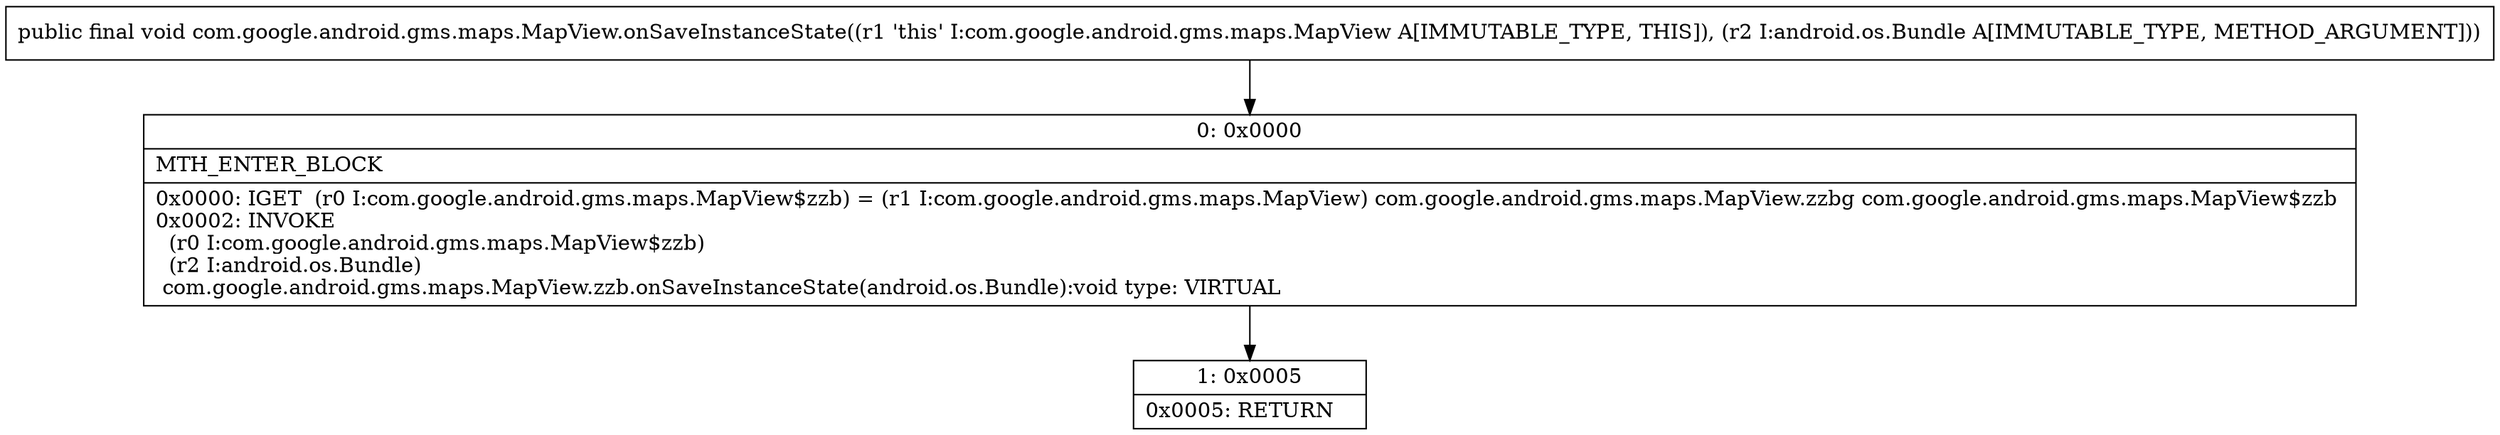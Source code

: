 digraph "CFG forcom.google.android.gms.maps.MapView.onSaveInstanceState(Landroid\/os\/Bundle;)V" {
Node_0 [shape=record,label="{0\:\ 0x0000|MTH_ENTER_BLOCK\l|0x0000: IGET  (r0 I:com.google.android.gms.maps.MapView$zzb) = (r1 I:com.google.android.gms.maps.MapView) com.google.android.gms.maps.MapView.zzbg com.google.android.gms.maps.MapView$zzb \l0x0002: INVOKE  \l  (r0 I:com.google.android.gms.maps.MapView$zzb)\l  (r2 I:android.os.Bundle)\l com.google.android.gms.maps.MapView.zzb.onSaveInstanceState(android.os.Bundle):void type: VIRTUAL \l}"];
Node_1 [shape=record,label="{1\:\ 0x0005|0x0005: RETURN   \l}"];
MethodNode[shape=record,label="{public final void com.google.android.gms.maps.MapView.onSaveInstanceState((r1 'this' I:com.google.android.gms.maps.MapView A[IMMUTABLE_TYPE, THIS]), (r2 I:android.os.Bundle A[IMMUTABLE_TYPE, METHOD_ARGUMENT])) }"];
MethodNode -> Node_0;
Node_0 -> Node_1;
}

